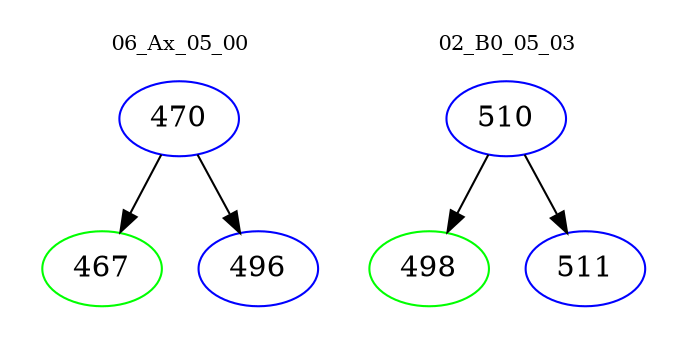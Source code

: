 digraph{
subgraph cluster_0 {
color = white
label = "06_Ax_05_00";
fontsize=10;
T0_470 [label="470", color="blue"]
T0_470 -> T0_467 [color="black"]
T0_467 [label="467", color="green"]
T0_470 -> T0_496 [color="black"]
T0_496 [label="496", color="blue"]
}
subgraph cluster_1 {
color = white
label = "02_B0_05_03";
fontsize=10;
T1_510 [label="510", color="blue"]
T1_510 -> T1_498 [color="black"]
T1_498 [label="498", color="green"]
T1_510 -> T1_511 [color="black"]
T1_511 [label="511", color="blue"]
}
}
